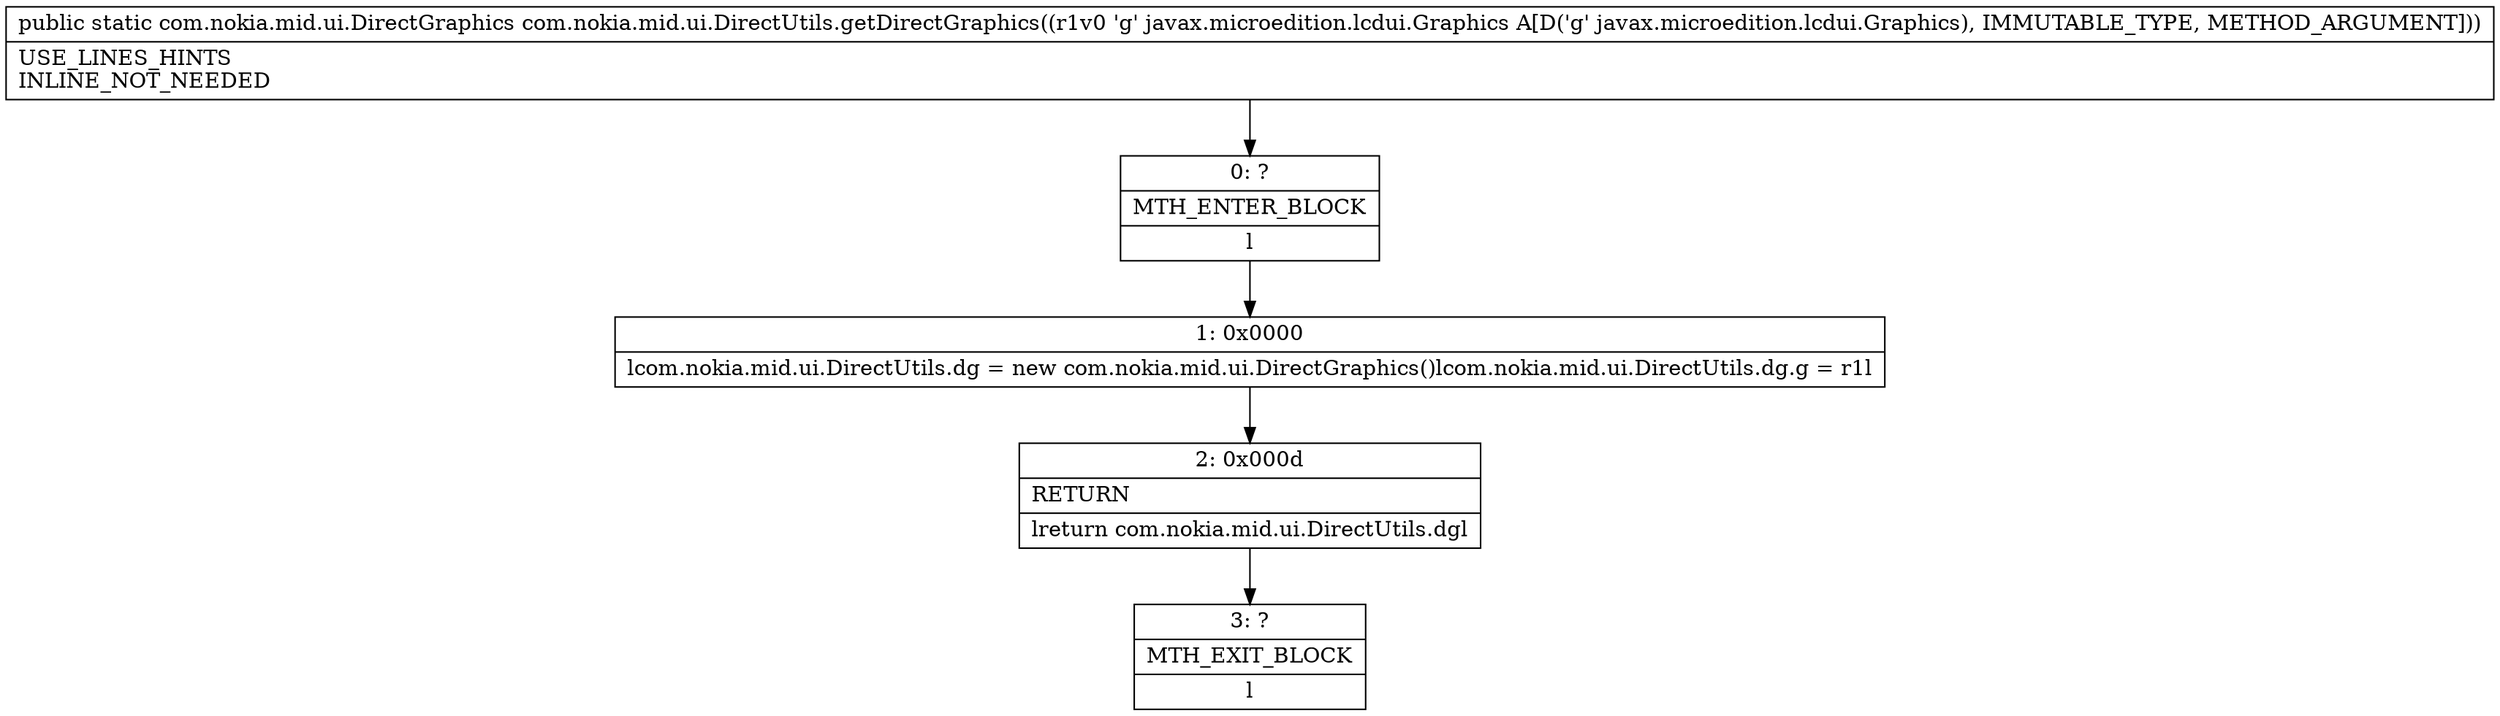 digraph "CFG forcom.nokia.mid.ui.DirectUtils.getDirectGraphics(Ljavax\/microedition\/lcdui\/Graphics;)Lcom\/nokia\/mid\/ui\/DirectGraphics;" {
Node_0 [shape=record,label="{0\:\ ?|MTH_ENTER_BLOCK\l|l}"];
Node_1 [shape=record,label="{1\:\ 0x0000|lcom.nokia.mid.ui.DirectUtils.dg = new com.nokia.mid.ui.DirectGraphics()lcom.nokia.mid.ui.DirectUtils.dg.g = r1l}"];
Node_2 [shape=record,label="{2\:\ 0x000d|RETURN\l|lreturn com.nokia.mid.ui.DirectUtils.dgl}"];
Node_3 [shape=record,label="{3\:\ ?|MTH_EXIT_BLOCK\l|l}"];
MethodNode[shape=record,label="{public static com.nokia.mid.ui.DirectGraphics com.nokia.mid.ui.DirectUtils.getDirectGraphics((r1v0 'g' javax.microedition.lcdui.Graphics A[D('g' javax.microedition.lcdui.Graphics), IMMUTABLE_TYPE, METHOD_ARGUMENT]))  | USE_LINES_HINTS\lINLINE_NOT_NEEDED\l}"];
MethodNode -> Node_0;
Node_0 -> Node_1;
Node_1 -> Node_2;
Node_2 -> Node_3;
}

